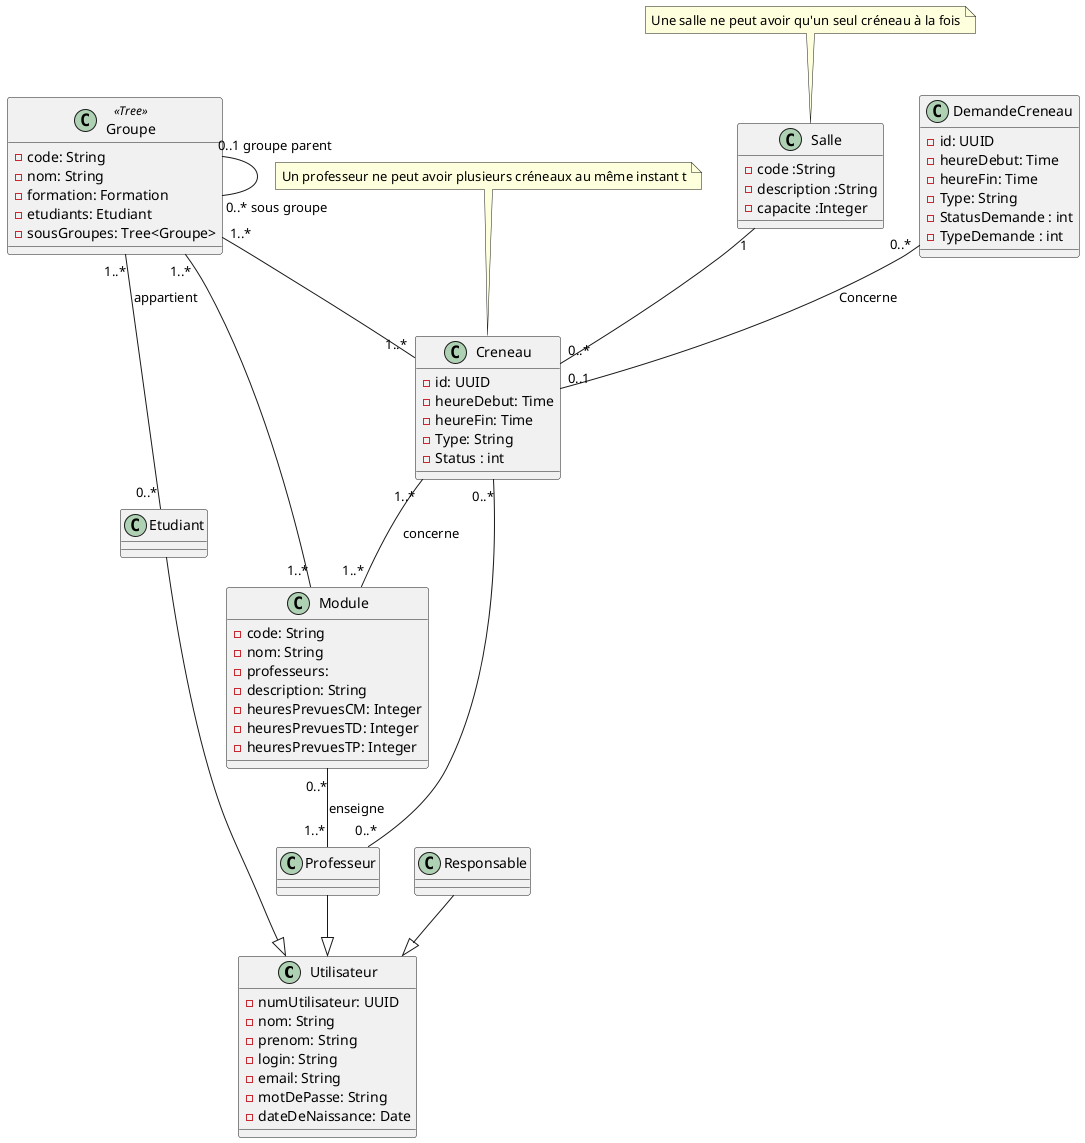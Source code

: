 @startuml Diagramme de classes du projet PNG
class Utilisateur
{
    - numUtilisateur: UUID /'Uniquement pour notre base de donnée'/ 
    - nom: String
    - prenom: String
    - login: String
    - email: String
    - motDePasse: String
    - dateDeNaissance: Date
}

class Professeur
{
    
}

class Etudiant
{

}

Professeur --|> Utilisateur
Etudiant --|> Utilisateur

class Module
{
    - code: String
    - nom: String
    - professeurs:
    - description: String
    - heuresPrevuesCM: Integer
    - heuresPrevuesTD: Integer
    - heuresPrevuesTP: Integer
}
Module "0..*" -- "1..*" Professeur : "enseigne"

/'class Formation
{
    - code: String
    - nom: String
    - description: String
}'/


class Groupe <<Tree>>
{
    - code: String
    - nom: String
    - formation: Formation
    - etudiants: Etudiant
    - sousGroupes: Tree<Groupe>
}

Groupe "0..1 groupe parent" -- "0..* sous groupe" Groupe 
Groupe "1..*" -- "1..*" Module
Groupe "1..*" -- "0..*" Etudiant : appartient

class Creneau
{
    - id: UUID
    - heureDebut: Time
    - heureFin: Time
    - Type: String /'CM, TD, TP'/
    - Status : int

}

Creneau "0..*"  -- "0..*" Professeur
Groupe "1..*" -- "1..*" Creneau
Creneau "1..*" -- "1..*" Module : concerne

note "Un professeur ne peut avoir plusieurs créneaux au même instant t" as n1
n1 .. Creneau

class Salle {
    - code :String
    - description :String
    - capacite :Integer
}
note "Une salle ne peut avoir qu'un seul créneau à la fois" as n2
n2 .. Salle
Salle "1" -- "0..*" Creneau

class Responsable
{

}
Responsable --|> Utilisateur

class DemandeCreneau
{
    - id: UUID
    - heureDebut: Time
    - heureFin: Time
    - Type: String /'CM, TD, TP'/
    - StatusDemande : int
    - TypeDemande : int
}
DemandeCreneau "0..*" -- "0..1" Creneau : "Concerne"
 
@enduml